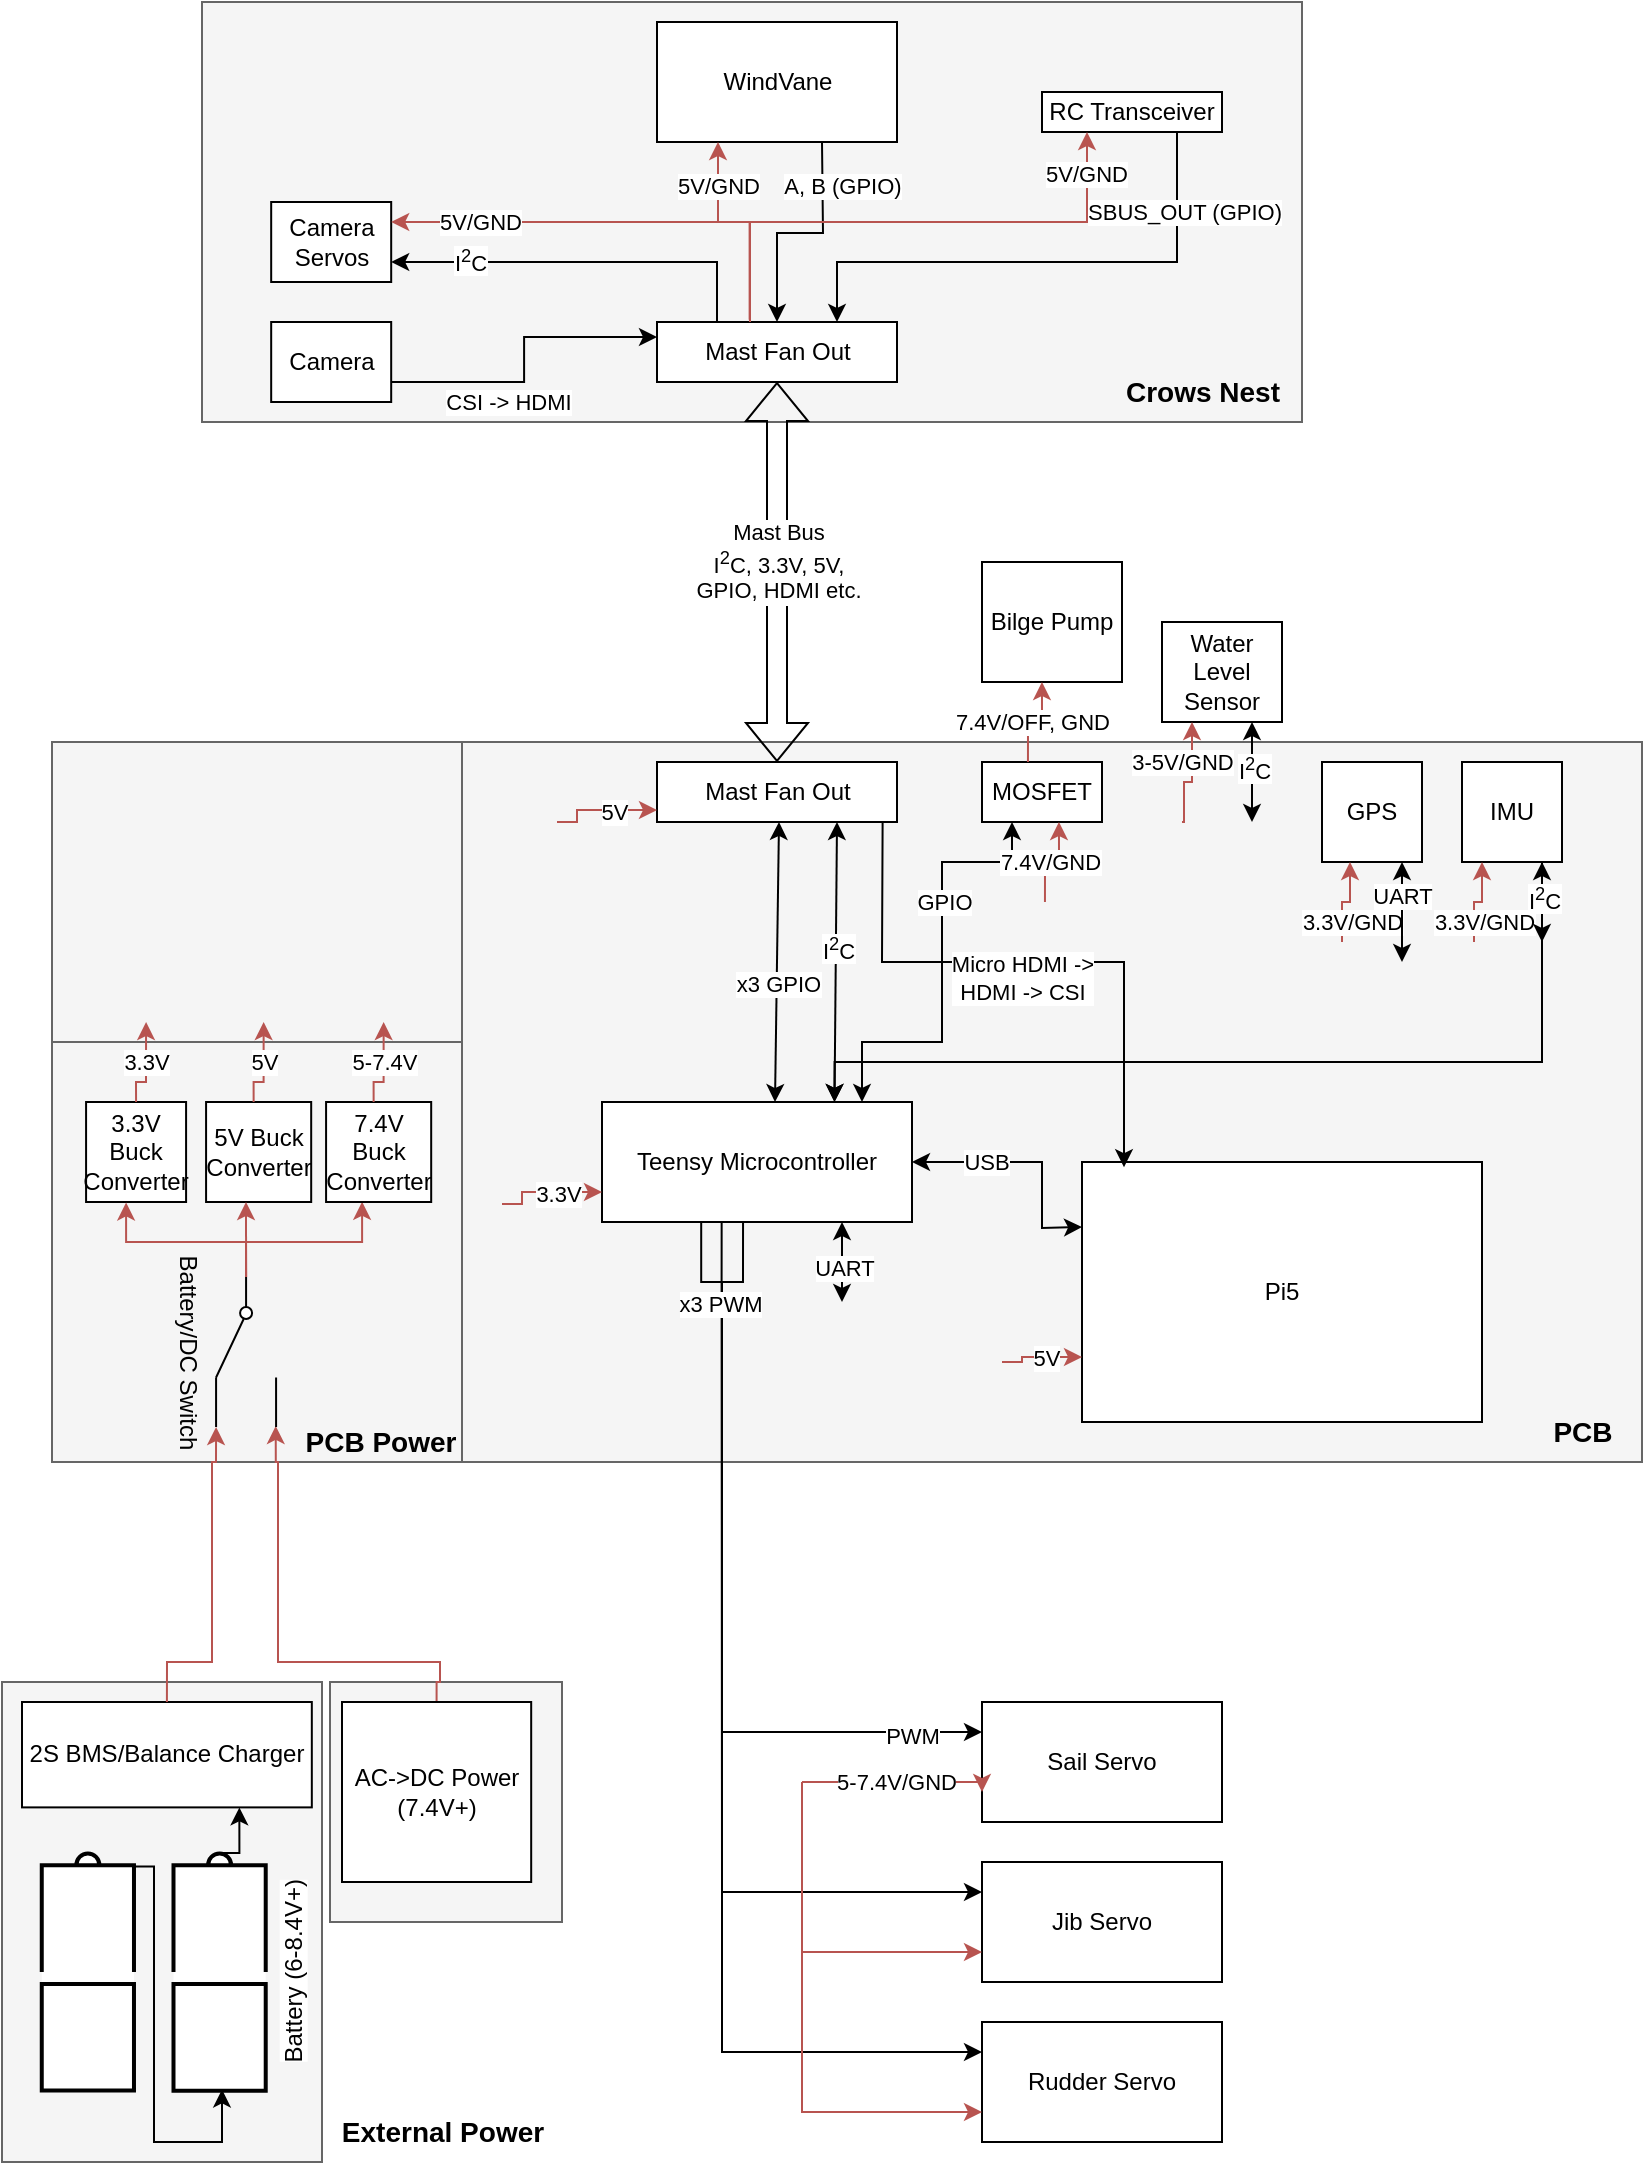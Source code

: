 <mxfile version="26.1.1">
  <diagram name="Page-1" id="UkrqL8UWyHSDTIlDYjoT">
    <mxGraphModel dx="567" dy="436" grid="1" gridSize="10" guides="1" tooltips="1" connect="1" arrows="1" fold="1" page="1" pageScale="1" pageWidth="850" pageHeight="1100" math="0" shadow="0">
      <root>
        <mxCell id="0" />
        <mxCell id="1" parent="0" />
        <mxCell id="u09L4TnPzqUx7UX7cY9H-2" value="" style="rounded=0;whiteSpace=wrap;html=1;glass=0;shadow=0;fillColor=#f5f5f5;fontColor=#333333;strokeColor=#666666;movable=1;resizable=1;rotatable=1;deletable=1;editable=1;locked=0;connectable=1;" vertex="1" parent="1">
          <mxGeometry x="45" y="380" width="205" height="150" as="geometry" />
        </mxCell>
        <mxCell id="6NSCMFKz4_zxUdtsDNVj-2" value="" style="rounded=0;whiteSpace=wrap;html=1;glass=0;shadow=0;fillColor=#f5f5f5;fontColor=#333333;strokeColor=#666666;" parent="1" vertex="1">
          <mxGeometry x="184" y="850" width="116" height="120" as="geometry" />
        </mxCell>
        <mxCell id="Al4e4faQVb-lgTv6NyQn-50" value="" style="rounded=0;whiteSpace=wrap;html=1;glass=0;shadow=0;fillColor=#f5f5f5;fontColor=#333333;strokeColor=#666666;movable=0;resizable=0;rotatable=0;deletable=0;editable=0;locked=1;connectable=0;" parent="1" vertex="1">
          <mxGeometry x="120" y="10" width="550" height="210" as="geometry" />
        </mxCell>
        <mxCell id="Al4e4faQVb-lgTv6NyQn-61" value="" style="rounded=0;whiteSpace=wrap;html=1;glass=0;shadow=0;fillColor=#f5f5f5;fontColor=#333333;strokeColor=#666666;movable=0;resizable=0;rotatable=0;deletable=0;editable=0;locked=1;connectable=0;" parent="1" vertex="1">
          <mxGeometry x="250" y="380" width="590" height="360" as="geometry" />
        </mxCell>
        <mxCell id="Al4e4faQVb-lgTv6NyQn-62" value="&lt;b&gt;&lt;font style=&quot;font-size: 14px;&quot;&gt;PCB&lt;/font&gt;&lt;/b&gt;" style="text;html=1;align=center;verticalAlign=middle;resizable=0;points=[];autosize=1;strokeColor=none;fillColor=none;movable=0;rotatable=0;deletable=0;editable=0;locked=1;connectable=0;" parent="1" vertex="1">
          <mxGeometry x="785" y="710" width="50" height="30" as="geometry" />
        </mxCell>
        <mxCell id="Al4e4faQVb-lgTv6NyQn-48" value="" style="rounded=0;whiteSpace=wrap;html=1;glass=0;shadow=0;fillColor=#f5f5f5;fontColor=#333333;strokeColor=#666666;movable=1;resizable=1;rotatable=1;deletable=1;editable=1;locked=0;connectable=1;" parent="1" vertex="1">
          <mxGeometry x="45" y="530" width="205" height="210" as="geometry" />
        </mxCell>
        <mxCell id="Uc1Cv-IKloBRggZakuaF-52" style="edgeStyle=orthogonalEdgeStyle;rounded=0;orthogonalLoop=1;jettySize=auto;html=1;exitX=0.32;exitY=0.99;exitDx=0;exitDy=0;entryX=0;entryY=0.25;entryDx=0;entryDy=0;exitPerimeter=0;" parent="1" source="Uc1Cv-IKloBRggZakuaF-10" target="Uc1Cv-IKloBRggZakuaF-30" edge="1">
          <mxGeometry relative="1" as="geometry">
            <Array as="points">
              <mxPoint x="370" y="650" />
              <mxPoint x="380" y="650" />
              <mxPoint x="380" y="875" />
            </Array>
          </mxGeometry>
        </mxCell>
        <mxCell id="Al4e4faQVb-lgTv6NyQn-63" value="PWM" style="edgeLabel;html=1;align=center;verticalAlign=middle;resizable=0;points=[];" parent="Uc1Cv-IKloBRggZakuaF-52" vertex="1" connectable="0">
          <mxGeometry x="0.823" y="-2" relative="1" as="geometry">
            <mxPoint as="offset" />
          </mxGeometry>
        </mxCell>
        <mxCell id="Uc1Cv-IKloBRggZakuaF-53" style="edgeStyle=orthogonalEdgeStyle;rounded=0;orthogonalLoop=1;jettySize=auto;html=1;exitX=0.386;exitY=0.972;exitDx=0;exitDy=0;entryX=0;entryY=0.25;entryDx=0;entryDy=0;exitPerimeter=0;" parent="1" source="Uc1Cv-IKloBRggZakuaF-10" target="Uc1Cv-IKloBRggZakuaF-32" edge="1">
          <mxGeometry relative="1" as="geometry">
            <Array as="points">
              <mxPoint x="380" y="650" />
              <mxPoint x="380" y="955" />
            </Array>
          </mxGeometry>
        </mxCell>
        <mxCell id="Uc1Cv-IKloBRggZakuaF-54" style="edgeStyle=orthogonalEdgeStyle;rounded=0;orthogonalLoop=1;jettySize=auto;html=1;exitX=0.455;exitY=0.99;exitDx=0;exitDy=0;entryX=0;entryY=0.25;entryDx=0;entryDy=0;exitPerimeter=0;" parent="1" source="Uc1Cv-IKloBRggZakuaF-10" target="Uc1Cv-IKloBRggZakuaF-31" edge="1">
          <mxGeometry relative="1" as="geometry">
            <Array as="points">
              <mxPoint x="391" y="650" />
              <mxPoint x="380" y="650" />
              <mxPoint x="380" y="1035" />
            </Array>
          </mxGeometry>
        </mxCell>
        <mxCell id="Al4e4faQVb-lgTv6NyQn-18" value="x3 PWM" style="edgeLabel;html=1;align=center;verticalAlign=middle;resizable=0;points=[];" parent="Uc1Cv-IKloBRggZakuaF-54" vertex="1" connectable="0">
          <mxGeometry x="-0.092" y="-1" relative="1" as="geometry">
            <mxPoint y="-201" as="offset" />
          </mxGeometry>
        </mxCell>
        <UserObject label="Teensy Microcontroller" link="https://www.pjrc.com/store/teensy41.html" id="Uc1Cv-IKloBRggZakuaF-10">
          <mxCell style="rounded=0;whiteSpace=wrap;html=1;" parent="1" vertex="1">
            <mxGeometry x="320" y="560" width="155" height="60" as="geometry" />
          </mxCell>
        </UserObject>
        <mxCell id="Al4e4faQVb-lgTv6NyQn-41" style="edgeStyle=orthogonalEdgeStyle;rounded=0;orthogonalLoop=1;jettySize=auto;html=1;entryX=0.75;entryY=0;entryDx=0;entryDy=0;exitX=0.75;exitY=1;exitDx=0;exitDy=0;" parent="1" source="Uc1Cv-IKloBRggZakuaF-12" target="Uc1Cv-IKloBRggZakuaF-10" edge="1">
          <mxGeometry relative="1" as="geometry">
            <mxPoint x="790" y="390" as="sourcePoint" />
            <Array as="points">
              <mxPoint x="790" y="440" />
              <mxPoint x="790" y="540" />
              <mxPoint x="436" y="540" />
            </Array>
          </mxGeometry>
        </mxCell>
        <UserObject label="GPS" link="https://www.adafruit.com/product/4279" id="Uc1Cv-IKloBRggZakuaF-11">
          <mxCell style="rounded=0;whiteSpace=wrap;html=1;" parent="1" vertex="1">
            <mxGeometry x="680" y="390" width="50" height="50" as="geometry" />
          </mxCell>
        </UserObject>
        <UserObject label="IMU" link="https://www.adafruit.com/product/4646" id="Uc1Cv-IKloBRggZakuaF-12">
          <mxCell style="rounded=0;whiteSpace=wrap;html=1;" parent="1" vertex="1">
            <mxGeometry x="750" y="390" width="50" height="50" as="geometry" />
          </mxCell>
        </UserObject>
        <mxCell id="crPP7mbpxgBwKGuKat4Y-1" style="edgeStyle=orthogonalEdgeStyle;rounded=0;orthogonalLoop=1;jettySize=auto;html=1;entryX=0.5;entryY=0;entryDx=0;entryDy=0;" parent="1" target="Uc1Cv-IKloBRggZakuaF-77" edge="1">
          <mxGeometry relative="1" as="geometry">
            <mxPoint x="430" y="80" as="sourcePoint" />
          </mxGeometry>
        </mxCell>
        <mxCell id="crPP7mbpxgBwKGuKat4Y-2" value="A, B (GPIO)" style="edgeLabel;html=1;align=center;verticalAlign=middle;resizable=0;points=[];" parent="crPP7mbpxgBwKGuKat4Y-1" vertex="1" connectable="0">
          <mxGeometry x="-0.617" relative="1" as="geometry">
            <mxPoint x="10" as="offset" />
          </mxGeometry>
        </mxCell>
        <UserObject label="WindVane" link="https://www.digikey.com/en/products/detail/grayhill-inc/63R256/304479" id="Uc1Cv-IKloBRggZakuaF-13">
          <mxCell style="rounded=0;whiteSpace=wrap;html=1;" parent="1" vertex="1">
            <mxGeometry x="347.5" y="20" width="120" height="60" as="geometry" />
          </mxCell>
        </UserObject>
        <mxCell id="Uc1Cv-IKloBRggZakuaF-14" value="Mast Fan Out" style="rounded=0;whiteSpace=wrap;html=1;" parent="1" vertex="1">
          <mxGeometry x="347.5" y="390" width="120" height="30" as="geometry" />
        </mxCell>
        <mxCell id="crPP7mbpxgBwKGuKat4Y-3" style="edgeStyle=orthogonalEdgeStyle;rounded=0;orthogonalLoop=1;jettySize=auto;html=1;exitX=0.75;exitY=1;exitDx=0;exitDy=0;entryX=0.75;entryY=0;entryDx=0;entryDy=0;" parent="1" source="Uc1Cv-IKloBRggZakuaF-15" target="Uc1Cv-IKloBRggZakuaF-77" edge="1">
          <mxGeometry relative="1" as="geometry">
            <Array as="points">
              <mxPoint x="607" y="140" />
              <mxPoint x="437" y="140" />
            </Array>
          </mxGeometry>
        </mxCell>
        <mxCell id="crPP7mbpxgBwKGuKat4Y-4" value="SBUS_OUT (GPIO)" style="edgeLabel;html=1;align=center;verticalAlign=middle;resizable=0;points=[];" parent="crPP7mbpxgBwKGuKat4Y-3" vertex="1" connectable="0">
          <mxGeometry x="-0.842" y="1" relative="1" as="geometry">
            <mxPoint x="2" y="19" as="offset" />
          </mxGeometry>
        </mxCell>
        <UserObject label="RC Transceiver" link="https://www.frsky-rc.com/wp-content/uploads/Downloads/Manual/R-XSR/R-XSR%20ACCST%20-Manual.pdf" id="Uc1Cv-IKloBRggZakuaF-15">
          <mxCell style="rounded=0;whiteSpace=wrap;html=1;" parent="1" vertex="1">
            <mxGeometry x="540" y="55" width="90" height="20" as="geometry" />
          </mxCell>
        </UserObject>
        <UserObject label="Pi5" link="https://www.raspberrypi.com/products/raspberry-pi-5/" id="Uc1Cv-IKloBRggZakuaF-16">
          <mxCell style="rounded=0;whiteSpace=wrap;html=1;" parent="1" vertex="1">
            <mxGeometry x="560" y="590" width="200" height="130" as="geometry" />
          </mxCell>
        </UserObject>
        <mxCell id="Uc1Cv-IKloBRggZakuaF-26" value="" style="group;movable=1;resizable=1;rotatable=1;deletable=1;editable=1;locked=0;connectable=1;" parent="1" vertex="1" connectable="0">
          <mxGeometry x="30" y="860" width="270" height="240" as="geometry" />
        </mxCell>
        <mxCell id="Al4e4faQVb-lgTv6NyQn-46" value="" style="rounded=0;whiteSpace=wrap;html=1;glass=0;shadow=0;fillColor=#f5f5f5;fontColor=#333333;strokeColor=#666666;" parent="Uc1Cv-IKloBRggZakuaF-26" vertex="1">
          <mxGeometry x="-10" y="-10" width="160" height="240" as="geometry" />
        </mxCell>
        <mxCell id="Uc1Cv-IKloBRggZakuaF-17" value="Battery (6-8.4V+)" style="html=1;verticalLabelPosition=bottom;align=center;labelBackgroundColor=#ffffff;verticalAlign=top;strokeWidth=2;strokeColor=#000000;shadow=0;dashed=0;shape=mxgraph.ios7.icons.battery;rotation=-90;fontSize=12;" parent="Uc1Cv-IKloBRggZakuaF-26" vertex="1">
          <mxGeometry x="39.521" y="111.976" width="118.563" height="46.108" as="geometry" />
        </mxCell>
        <mxCell id="Uc1Cv-IKloBRggZakuaF-24" style="edgeStyle=orthogonalEdgeStyle;rounded=0;orthogonalLoop=1;jettySize=auto;html=1;exitX=0.945;exitY=0.475;exitDx=0;exitDy=0;exitPerimeter=0;entryX=0.005;entryY=0.522;entryDx=0;entryDy=0;entryPerimeter=0;shadow=0;" parent="Uc1Cv-IKloBRggZakuaF-26" source="Uc1Cv-IKloBRggZakuaF-22" target="Uc1Cv-IKloBRggZakuaF-17" edge="1">
          <mxGeometry relative="1" as="geometry">
            <Array as="points">
              <mxPoint x="66" y="82" />
              <mxPoint x="66" y="220" />
              <mxPoint x="100" y="220" />
              <mxPoint x="100" y="194" />
            </Array>
          </mxGeometry>
        </mxCell>
        <mxCell id="Uc1Cv-IKloBRggZakuaF-21" value="2S BMS/Balance Charger" style="rounded=0;whiteSpace=wrap;html=1;shadow=0;" parent="Uc1Cv-IKloBRggZakuaF-26" vertex="1">
          <mxGeometry width="144.91" height="52.695" as="geometry" />
        </mxCell>
        <mxCell id="Uc1Cv-IKloBRggZakuaF-22" value="" style="html=1;verticalLabelPosition=bottom;align=center;labelBackgroundColor=#ffffff;verticalAlign=top;strokeWidth=2;strokeColor=#000000;shadow=0;dashed=0;shape=mxgraph.ios7.icons.battery;rotation=-90;" parent="Uc1Cv-IKloBRggZakuaF-26" vertex="1">
          <mxGeometry x="-26.347" y="111.976" width="118.563" height="46.108" as="geometry" />
        </mxCell>
        <mxCell id="Uc1Cv-IKloBRggZakuaF-25" style="edgeStyle=orthogonalEdgeStyle;rounded=0;orthogonalLoop=1;jettySize=auto;html=1;entryX=0.75;entryY=1;entryDx=0;entryDy=0;exitX=1.002;exitY=0.491;exitDx=0;exitDy=0;exitPerimeter=0;shadow=0;" parent="Uc1Cv-IKloBRggZakuaF-26" source="Uc1Cv-IKloBRggZakuaF-17" target="Uc1Cv-IKloBRggZakuaF-21" edge="1">
          <mxGeometry relative="1" as="geometry">
            <mxPoint x="72.455" y="52.695" as="sourcePoint" />
          </mxGeometry>
        </mxCell>
        <mxCell id="Al4e4faQVb-lgTv6NyQn-47" value="&lt;b&gt;&lt;font style=&quot;font-size: 14px;&quot;&gt;External Power&lt;/font&gt;&lt;/b&gt;" style="text;html=1;align=center;verticalAlign=middle;resizable=0;points=[];autosize=1;strokeColor=none;fillColor=none;movable=0;rotatable=0;deletable=0;editable=0;locked=1;connectable=0;" parent="Uc1Cv-IKloBRggZakuaF-26" vertex="1">
          <mxGeometry x="150" y="200" width="120" height="30" as="geometry" />
        </mxCell>
        <mxCell id="Uc1Cv-IKloBRggZakuaF-65" style="edgeStyle=orthogonalEdgeStyle;rounded=0;orthogonalLoop=1;jettySize=auto;html=1;entryX=0;entryY=0.75;entryDx=0;entryDy=0;fillColor=#f8cecc;strokeColor=#b85450;" parent="1" target="Uc1Cv-IKloBRggZakuaF-10" edge="1">
          <mxGeometry relative="1" as="geometry">
            <mxPoint x="270" y="611" as="sourcePoint" />
            <Array as="points">
              <mxPoint x="280" y="611" />
              <mxPoint x="280" y="605" />
            </Array>
          </mxGeometry>
        </mxCell>
        <mxCell id="Uc1Cv-IKloBRggZakuaF-66" value="3.3V" style="edgeLabel;html=1;align=center;verticalAlign=middle;resizable=0;points=[];" parent="Uc1Cv-IKloBRggZakuaF-65" vertex="1" connectable="0">
          <mxGeometry x="0.753" y="-1" relative="1" as="geometry">
            <mxPoint x="-15" as="offset" />
          </mxGeometry>
        </mxCell>
        <mxCell id="Uc1Cv-IKloBRggZakuaF-27" value="3.3V Buck Converter" style="rounded=0;whiteSpace=wrap;html=1;" parent="1" vertex="1">
          <mxGeometry x="62.04" y="560" width="50" height="50" as="geometry" />
        </mxCell>
        <mxCell id="Uc1Cv-IKloBRggZakuaF-67" style="edgeStyle=orthogonalEdgeStyle;rounded=0;orthogonalLoop=1;jettySize=auto;html=1;entryX=0;entryY=0.75;entryDx=0;entryDy=0;fillColor=#f8cecc;strokeColor=#b85450;" parent="1" target="Uc1Cv-IKloBRggZakuaF-16" edge="1">
          <mxGeometry relative="1" as="geometry">
            <mxPoint x="520" y="690" as="sourcePoint" />
            <Array as="points">
              <mxPoint x="530" y="690" />
              <mxPoint x="530" y="687" />
            </Array>
          </mxGeometry>
        </mxCell>
        <mxCell id="Uc1Cv-IKloBRggZakuaF-68" value="5V" style="edgeLabel;html=1;align=center;verticalAlign=middle;resizable=0;points=[];" parent="Uc1Cv-IKloBRggZakuaF-67" vertex="1" connectable="0">
          <mxGeometry x="0.845" relative="1" as="geometry">
            <mxPoint x="-15" as="offset" />
          </mxGeometry>
        </mxCell>
        <mxCell id="Uc1Cv-IKloBRggZakuaF-28" value="5V Buck Converter" style="rounded=0;whiteSpace=wrap;html=1;" parent="1" vertex="1">
          <mxGeometry x="122.04" y="560" width="52.55" height="50" as="geometry" />
        </mxCell>
        <mxCell id="Uc1Cv-IKloBRggZakuaF-30" value="Sail Servo" style="rounded=0;whiteSpace=wrap;html=1;" parent="1" vertex="1">
          <mxGeometry x="510" y="860" width="120" height="60" as="geometry" />
        </mxCell>
        <mxCell id="Uc1Cv-IKloBRggZakuaF-31" value="Rudder Servo" style="rounded=0;whiteSpace=wrap;html=1;" parent="1" vertex="1">
          <mxGeometry x="510" y="1020" width="120" height="60" as="geometry" />
        </mxCell>
        <mxCell id="Uc1Cv-IKloBRggZakuaF-32" value="Jib Servo" style="rounded=0;whiteSpace=wrap;html=1;" parent="1" vertex="1">
          <mxGeometry x="510" y="940" width="120" height="60" as="geometry" />
        </mxCell>
        <mxCell id="Uc1Cv-IKloBRggZakuaF-37" style="edgeStyle=orthogonalEdgeStyle;rounded=0;orthogonalLoop=1;jettySize=auto;html=1;exitX=0;exitY=0.5;exitDx=0;exitDy=0;entryX=0.419;entryY=1.003;entryDx=0;entryDy=0;entryPerimeter=0;strokeColor=#b85450;fillColor=#f8cecc;" parent="1" source="Uc1Cv-IKloBRggZakuaF-42" target="Uc1Cv-IKloBRggZakuaF-27" edge="1">
          <mxGeometry relative="1" as="geometry">
            <mxPoint x="122.751" y="635.335" as="sourcePoint" />
            <Array as="points">
              <mxPoint x="142.04" y="630" />
              <mxPoint x="82.04" y="630" />
              <mxPoint x="82.04" y="610" />
            </Array>
          </mxGeometry>
        </mxCell>
        <mxCell id="Uc1Cv-IKloBRggZakuaF-38" style="edgeStyle=orthogonalEdgeStyle;rounded=0;orthogonalLoop=1;jettySize=auto;html=1;exitX=0;exitY=0.5;exitDx=0;exitDy=0;strokeColor=#b85450;fillColor=#f8cecc;" parent="1" source="Uc1Cv-IKloBRggZakuaF-42" edge="1">
          <mxGeometry relative="1" as="geometry">
            <mxPoint x="123.27" y="635" as="sourcePoint" />
            <mxPoint x="142.04" y="610" as="targetPoint" />
            <Array as="points">
              <mxPoint x="142.04" y="610" />
            </Array>
          </mxGeometry>
        </mxCell>
        <mxCell id="Uc1Cv-IKloBRggZakuaF-39" style="edgeStyle=orthogonalEdgeStyle;rounded=0;orthogonalLoop=1;jettySize=auto;html=1;entryX=0.345;entryY=0.998;entryDx=0;entryDy=0;exitX=0;exitY=0.5;exitDx=0;exitDy=0;entryPerimeter=0;strokeColor=#b85450;fillColor=#f8cecc;" parent="1" source="Uc1Cv-IKloBRggZakuaF-42" target="Uc1Cv-IKloBRggZakuaF-34" edge="1">
          <mxGeometry relative="1" as="geometry">
            <mxPoint x="123.27" y="630" as="sourcePoint" />
            <Array as="points">
              <mxPoint x="142.04" y="630" />
              <mxPoint x="200.04" y="630" />
              <mxPoint x="200.04" y="610" />
            </Array>
          </mxGeometry>
        </mxCell>
        <mxCell id="Uc1Cv-IKloBRggZakuaF-47" style="edgeStyle=orthogonalEdgeStyle;rounded=0;orthogonalLoop=1;jettySize=auto;html=1;entryX=0;entryY=0.75;entryDx=0;entryDy=0;strokeColor=#b85450;fillColor=#f8cecc;" parent="1" target="Uc1Cv-IKloBRggZakuaF-30" edge="1">
          <mxGeometry relative="1" as="geometry">
            <Array as="points">
              <mxPoint x="510" y="900" />
            </Array>
            <mxPoint x="420" y="900" as="sourcePoint" />
          </mxGeometry>
        </mxCell>
        <mxCell id="Uc1Cv-IKloBRggZakuaF-48" value="5-7.4V/GND" style="edgeLabel;html=1;align=center;verticalAlign=middle;resizable=0;points=[];" parent="Uc1Cv-IKloBRggZakuaF-47" vertex="1" connectable="0">
          <mxGeometry x="0.75" relative="1" as="geometry">
            <mxPoint x="-36" as="offset" />
          </mxGeometry>
        </mxCell>
        <mxCell id="Uc1Cv-IKloBRggZakuaF-50" style="edgeStyle=orthogonalEdgeStyle;rounded=0;orthogonalLoop=1;jettySize=auto;html=1;entryX=0;entryY=0.75;entryDx=0;entryDy=0;fillColor=#f8cecc;strokeColor=#b85450;" parent="1" target="Uc1Cv-IKloBRggZakuaF-32" edge="1">
          <mxGeometry relative="1" as="geometry">
            <mxPoint x="420" y="900" as="sourcePoint" />
            <Array as="points">
              <mxPoint x="420" y="985" />
            </Array>
          </mxGeometry>
        </mxCell>
        <mxCell id="Uc1Cv-IKloBRggZakuaF-51" style="edgeStyle=orthogonalEdgeStyle;rounded=0;orthogonalLoop=1;jettySize=auto;html=1;entryX=0;entryY=0.75;entryDx=0;entryDy=0;fillColor=#f8cecc;strokeColor=#b85450;" parent="1" target="Uc1Cv-IKloBRggZakuaF-31" edge="1">
          <mxGeometry relative="1" as="geometry">
            <mxPoint x="420" y="900" as="sourcePoint" />
            <Array as="points">
              <mxPoint x="420" y="1065" />
            </Array>
          </mxGeometry>
        </mxCell>
        <mxCell id="Uc1Cv-IKloBRggZakuaF-34" value="7.4V Buck Converter" style="rounded=0;whiteSpace=wrap;html=1;" parent="1" vertex="1">
          <mxGeometry x="182.04" y="560" width="52.55" height="50" as="geometry" />
        </mxCell>
        <mxCell id="Uc1Cv-IKloBRggZakuaF-35" style="edgeStyle=orthogonalEdgeStyle;rounded=0;orthogonalLoop=1;jettySize=auto;html=1;exitX=0.5;exitY=0;exitDx=0;exitDy=0;entryX=1;entryY=1;entryDx=0;entryDy=0;strokeColor=#b85450;fillColor=#f8cecc;" parent="1" source="Uc1Cv-IKloBRggZakuaF-21" target="Uc1Cv-IKloBRggZakuaF-42" edge="1">
          <mxGeometry relative="1" as="geometry">
            <mxPoint x="109.481" y="835.335" as="targetPoint" />
            <Array as="points">
              <mxPoint x="103" y="840" />
              <mxPoint x="125" y="840" />
              <mxPoint x="125" y="740" />
              <mxPoint x="127" y="740" />
            </Array>
          </mxGeometry>
        </mxCell>
        <mxCell id="Uc1Cv-IKloBRggZakuaF-41" style="edgeStyle=orthogonalEdgeStyle;rounded=0;orthogonalLoop=1;jettySize=auto;html=1;exitX=0.5;exitY=0;exitDx=0;exitDy=0;fontColor=#000000;strokeColor=#b85450;fillColor=#f8cecc;entryX=0.993;entryY=0.006;entryDx=0;entryDy=0;entryPerimeter=0;" parent="1" source="Uc1Cv-IKloBRggZakuaF-40" target="Uc1Cv-IKloBRggZakuaF-42" edge="1">
          <mxGeometry relative="1" as="geometry">
            <mxPoint x="160" y="840" as="targetPoint" />
            <Array as="points">
              <mxPoint x="237" y="850" />
              <mxPoint x="239" y="850" />
              <mxPoint x="239" y="840" />
              <mxPoint x="158" y="840" />
              <mxPoint x="158" y="740" />
              <mxPoint x="157" y="740" />
            </Array>
          </mxGeometry>
        </mxCell>
        <mxCell id="Uc1Cv-IKloBRggZakuaF-40" value="AC-&amp;gt;DC Power (7.4V+)" style="rounded=0;whiteSpace=wrap;html=1;" parent="1" vertex="1">
          <mxGeometry x="190" y="860" width="94.59" height="90" as="geometry" />
        </mxCell>
        <mxCell id="Uc1Cv-IKloBRggZakuaF-42" value="&lt;font&gt;Battery/DC Switch&lt;/font&gt;" style="pointerEvents=1;verticalLabelPosition=bottom;shadow=0;dashed=0;align=center;html=1;verticalAlign=top;shape=mxgraph.electrical.electro-mechanical.twoWayContact2;elSwitchState=2;rotation=90;" parent="1" vertex="1">
          <mxGeometry x="104.54" y="670" width="75" height="30" as="geometry" />
        </mxCell>
        <mxCell id="Uc1Cv-IKloBRggZakuaF-45" value="" style="shape=flexArrow;endArrow=classic;startArrow=classic;html=1;rounded=0;entryX=0.5;entryY=1;entryDx=0;entryDy=0;exitX=0.5;exitY=0;exitDx=0;exitDy=0;" parent="1" source="Uc1Cv-IKloBRggZakuaF-14" target="Uc1Cv-IKloBRggZakuaF-77" edge="1">
          <mxGeometry width="100" height="100" relative="1" as="geometry">
            <mxPoint x="407" y="490" as="sourcePoint" />
            <mxPoint x="407" y="320" as="targetPoint" />
          </mxGeometry>
        </mxCell>
        <mxCell id="Uc1Cv-IKloBRggZakuaF-46" value="Mast Bus&lt;br&gt;I&lt;sup&gt;2&lt;/sup&gt;C, 3.3V, 5V,&lt;br&gt;GPIO, HDMI etc." style="edgeLabel;html=1;align=center;verticalAlign=middle;resizable=0;points=[];" parent="Uc1Cv-IKloBRggZakuaF-45" vertex="1" connectable="0">
          <mxGeometry x="0.05" relative="1" as="geometry">
            <mxPoint as="offset" />
          </mxGeometry>
        </mxCell>
        <mxCell id="Uc1Cv-IKloBRggZakuaF-69" value="" style="endArrow=classic;startArrow=classic;html=1;rounded=0;entryX=0;entryY=0.25;entryDx=0;entryDy=0;" parent="1" target="Uc1Cv-IKloBRggZakuaF-16" edge="1">
          <mxGeometry width="50" height="50" relative="1" as="geometry">
            <mxPoint x="475" y="590" as="sourcePoint" />
            <mxPoint x="525" y="540" as="targetPoint" />
            <Array as="points">
              <mxPoint x="500" y="590" />
              <mxPoint x="540" y="590" />
              <mxPoint x="540" y="623" />
            </Array>
          </mxGeometry>
        </mxCell>
        <mxCell id="Uc1Cv-IKloBRggZakuaF-70" value="USB" style="edgeLabel;html=1;align=center;verticalAlign=middle;resizable=0;points=[];" parent="Uc1Cv-IKloBRggZakuaF-69" vertex="1" connectable="0">
          <mxGeometry x="-0.377" relative="1" as="geometry">
            <mxPoint as="offset" />
          </mxGeometry>
        </mxCell>
        <mxCell id="Al4e4faQVb-lgTv6NyQn-9" style="edgeStyle=orthogonalEdgeStyle;rounded=0;orthogonalLoop=1;jettySize=auto;html=1;exitX=1;exitY=0.75;exitDx=0;exitDy=0;entryX=0;entryY=0.25;entryDx=0;entryDy=0;" parent="1" source="Uc1Cv-IKloBRggZakuaF-73" target="Uc1Cv-IKloBRggZakuaF-77" edge="1">
          <mxGeometry relative="1" as="geometry" />
        </mxCell>
        <mxCell id="Al4e4faQVb-lgTv6NyQn-10" value="CSI -&amp;gt; HDMI" style="edgeLabel;html=1;align=center;verticalAlign=middle;resizable=0;points=[];" parent="Al4e4faQVb-lgTv6NyQn-9" vertex="1" connectable="0">
          <mxGeometry x="-0.486" relative="1" as="geometry">
            <mxPoint x="18" y="10" as="offset" />
          </mxGeometry>
        </mxCell>
        <UserObject label="Camera" link="https://www.adafruit.com/product/5657" id="Uc1Cv-IKloBRggZakuaF-73">
          <mxCell style="rounded=0;whiteSpace=wrap;html=1;" parent="1" vertex="1">
            <mxGeometry x="154.59" y="170" width="60" height="40" as="geometry" />
          </mxCell>
        </UserObject>
        <UserObject label="Camera Servos" link="https://www.uctronics.com/64mp-camera-pan-tilt-kit.html" id="Uc1Cv-IKloBRggZakuaF-75">
          <mxCell style="rounded=0;whiteSpace=wrap;html=1;" parent="1" vertex="1">
            <mxGeometry x="154.59" y="110" width="60" height="40" as="geometry" />
          </mxCell>
        </UserObject>
        <UserObject label="Water Level Sensor" link="https://www.adafruit.com/product/4026?gQT=1" id="Uc1Cv-IKloBRggZakuaF-76">
          <mxCell style="rounded=0;whiteSpace=wrap;html=1;" parent="1" vertex="1">
            <mxGeometry x="600" y="320" width="60" height="50" as="geometry" />
          </mxCell>
        </UserObject>
        <mxCell id="Al4e4faQVb-lgTv6NyQn-53" style="edgeStyle=orthogonalEdgeStyle;rounded=0;orthogonalLoop=1;jettySize=auto;html=1;exitX=0.25;exitY=0;exitDx=0;exitDy=0;entryX=1;entryY=0.75;entryDx=0;entryDy=0;" parent="1" source="Uc1Cv-IKloBRggZakuaF-77" target="Uc1Cv-IKloBRggZakuaF-75" edge="1">
          <mxGeometry relative="1" as="geometry" />
        </mxCell>
        <mxCell id="Al4e4faQVb-lgTv6NyQn-54" value="I&lt;sup&gt;2&lt;/sup&gt;C" style="edgeLabel;html=1;align=center;verticalAlign=middle;resizable=0;points=[];" parent="Al4e4faQVb-lgTv6NyQn-53" vertex="1" connectable="0">
          <mxGeometry x="0.598" y="-1" relative="1" as="geometry">
            <mxPoint as="offset" />
          </mxGeometry>
        </mxCell>
        <mxCell id="Uc1Cv-IKloBRggZakuaF-77" value="Mast Fan Out" style="rounded=0;whiteSpace=wrap;html=1;" parent="1" vertex="1">
          <mxGeometry x="347.5" y="170" width="120" height="30" as="geometry" />
        </mxCell>
        <mxCell id="Uc1Cv-IKloBRggZakuaF-79" value="" style="endArrow=classic;startArrow=classic;html=1;rounded=0;entryX=0.75;entryY=1;entryDx=0;entryDy=0;exitX=0.75;exitY=0;exitDx=0;exitDy=0;" parent="1" source="Uc1Cv-IKloBRggZakuaF-10" target="Uc1Cv-IKloBRggZakuaF-14" edge="1">
          <mxGeometry width="50" height="50" relative="1" as="geometry">
            <mxPoint x="270" y="570" as="sourcePoint" />
            <mxPoint x="320" y="520" as="targetPoint" />
          </mxGeometry>
        </mxCell>
        <mxCell id="Uc1Cv-IKloBRggZakuaF-81" value="I&lt;sup&gt;2&lt;/sup&gt;C" style="edgeLabel;html=1;align=center;verticalAlign=middle;resizable=0;points=[];" parent="Uc1Cv-IKloBRggZakuaF-79" vertex="1" connectable="0">
          <mxGeometry x="0.105" y="-1" relative="1" as="geometry">
            <mxPoint as="offset" />
          </mxGeometry>
        </mxCell>
        <mxCell id="Al4e4faQVb-lgTv6NyQn-11" style="edgeStyle=orthogonalEdgeStyle;rounded=0;orthogonalLoop=1;jettySize=auto;html=1;exitX=0.94;exitY=1.017;exitDx=0;exitDy=0;entryX=0.105;entryY=0.02;entryDx=0;entryDy=0;entryPerimeter=0;exitPerimeter=0;" parent="1" source="Uc1Cv-IKloBRggZakuaF-14" target="Uc1Cv-IKloBRggZakuaF-16" edge="1">
          <mxGeometry relative="1" as="geometry">
            <Array as="points">
              <mxPoint x="460" y="422" />
              <mxPoint x="460" y="422" />
              <mxPoint x="460" y="490" />
              <mxPoint x="581" y="490" />
            </Array>
          </mxGeometry>
        </mxCell>
        <mxCell id="Al4e4faQVb-lgTv6NyQn-12" value="Micro HDMI&amp;nbsp;&lt;span style=&quot;background-color: light-dark(#ffffff, var(--ge-dark-color, #121212)); color: light-dark(rgb(0, 0, 0), rgb(255, 255, 255));&quot;&gt;-&amp;gt;&lt;/span&gt;&lt;div&gt;&lt;span style=&quot;color: light-dark(rgb(0, 0, 0), rgb(255, 255, 255)); background-color: light-dark(#ffffff, var(--ge-dark-color, #121212));&quot;&gt;HDMI -&amp;gt; CSI&lt;/span&gt;&lt;/div&gt;" style="edgeLabel;html=1;align=center;verticalAlign=middle;resizable=0;points=[];" parent="Al4e4faQVb-lgTv6NyQn-11" vertex="1" connectable="0">
          <mxGeometry x="-0.533" y="-2" relative="1" as="geometry">
            <mxPoint x="72" y="9" as="offset" />
          </mxGeometry>
        </mxCell>
        <mxCell id="Al4e4faQVb-lgTv6NyQn-21" style="edgeStyle=orthogonalEdgeStyle;rounded=0;orthogonalLoop=1;jettySize=auto;html=1;entryX=0;entryY=0.75;entryDx=0;entryDy=0;fillColor=#f8cecc;strokeColor=#b85450;" parent="1" edge="1">
          <mxGeometry relative="1" as="geometry">
            <mxPoint x="297.5" y="420" as="sourcePoint" />
            <mxPoint x="347.5" y="414" as="targetPoint" />
            <Array as="points">
              <mxPoint x="307.5" y="420" />
              <mxPoint x="307.5" y="414" />
            </Array>
          </mxGeometry>
        </mxCell>
        <mxCell id="Al4e4faQVb-lgTv6NyQn-22" value="5V" style="edgeLabel;html=1;align=center;verticalAlign=middle;resizable=0;points=[];" parent="Al4e4faQVb-lgTv6NyQn-21" vertex="1" connectable="0">
          <mxGeometry x="0.753" y="-1" relative="1" as="geometry">
            <mxPoint x="-15" as="offset" />
          </mxGeometry>
        </mxCell>
        <mxCell id="Al4e4faQVb-lgTv6NyQn-23" style="edgeStyle=orthogonalEdgeStyle;rounded=0;orthogonalLoop=1;jettySize=auto;html=1;fillColor=#f8cecc;strokeColor=#b85450;exitX=0.5;exitY=0;exitDx=0;exitDy=0;" parent="1" source="Uc1Cv-IKloBRggZakuaF-27" edge="1">
          <mxGeometry relative="1" as="geometry">
            <mxPoint x="62.04" y="548" as="sourcePoint" />
            <mxPoint x="92.04" y="520" as="targetPoint" />
            <Array as="points">
              <mxPoint x="87.04" y="550" />
              <mxPoint x="92.04" y="550" />
            </Array>
          </mxGeometry>
        </mxCell>
        <mxCell id="Al4e4faQVb-lgTv6NyQn-24" value="3.3V" style="edgeLabel;html=1;align=center;verticalAlign=middle;resizable=0;points=[];" parent="Al4e4faQVb-lgTv6NyQn-23" vertex="1" connectable="0">
          <mxGeometry x="0.753" y="-1" relative="1" as="geometry">
            <mxPoint x="-1" y="14" as="offset" />
          </mxGeometry>
        </mxCell>
        <mxCell id="Al4e4faQVb-lgTv6NyQn-25" style="edgeStyle=orthogonalEdgeStyle;rounded=0;orthogonalLoop=1;jettySize=auto;html=1;fillColor=#f8cecc;strokeColor=#b85450;exitX=0.5;exitY=0;exitDx=0;exitDy=0;" parent="1" edge="1">
          <mxGeometry relative="1" as="geometry">
            <mxPoint x="145.82" y="560" as="sourcePoint" />
            <mxPoint x="150.82" y="520" as="targetPoint" />
            <Array as="points">
              <mxPoint x="145.82" y="550" />
              <mxPoint x="150.82" y="550" />
            </Array>
          </mxGeometry>
        </mxCell>
        <mxCell id="Al4e4faQVb-lgTv6NyQn-26" value="5V" style="edgeLabel;html=1;align=center;verticalAlign=middle;resizable=0;points=[];" parent="Al4e4faQVb-lgTv6NyQn-25" vertex="1" connectable="0">
          <mxGeometry x="0.753" y="-1" relative="1" as="geometry">
            <mxPoint x="-1" y="14" as="offset" />
          </mxGeometry>
        </mxCell>
        <mxCell id="Al4e4faQVb-lgTv6NyQn-27" style="edgeStyle=orthogonalEdgeStyle;rounded=0;orthogonalLoop=1;jettySize=auto;html=1;fillColor=#f8cecc;strokeColor=#b85450;exitX=0.5;exitY=0;exitDx=0;exitDy=0;" parent="1" edge="1">
          <mxGeometry relative="1" as="geometry">
            <mxPoint x="205.82" y="560" as="sourcePoint" />
            <mxPoint x="210.82" y="520" as="targetPoint" />
            <Array as="points">
              <mxPoint x="205.82" y="550" />
              <mxPoint x="210.82" y="550" />
            </Array>
          </mxGeometry>
        </mxCell>
        <mxCell id="Al4e4faQVb-lgTv6NyQn-28" value="5-7.4V" style="edgeLabel;html=1;align=center;verticalAlign=middle;resizable=0;points=[];" parent="Al4e4faQVb-lgTv6NyQn-27" vertex="1" connectable="0">
          <mxGeometry x="0.753" y="-1" relative="1" as="geometry">
            <mxPoint x="-1" y="14" as="offset" />
          </mxGeometry>
        </mxCell>
        <mxCell id="Al4e4faQVb-lgTv6NyQn-31" style="edgeStyle=orthogonalEdgeStyle;rounded=0;orthogonalLoop=1;jettySize=auto;html=1;entryX=0.25;entryY=1;entryDx=0;entryDy=0;fillColor=#f8cecc;strokeColor=#b85450;" parent="1" target="Uc1Cv-IKloBRggZakuaF-76" edge="1">
          <mxGeometry relative="1" as="geometry">
            <mxPoint x="610" y="420" as="sourcePoint" />
            <mxPoint x="616" y="490" as="targetPoint" />
            <Array as="points">
              <mxPoint x="611" y="400" />
              <mxPoint x="615" y="400" />
            </Array>
          </mxGeometry>
        </mxCell>
        <mxCell id="Al4e4faQVb-lgTv6NyQn-32" value="3-5V/GND" style="edgeLabel;html=1;align=center;verticalAlign=middle;resizable=0;points=[];" parent="Al4e4faQVb-lgTv6NyQn-31" vertex="1" connectable="0">
          <mxGeometry x="0.884" y="-1" relative="1" as="geometry">
            <mxPoint x="-6" y="17" as="offset" />
          </mxGeometry>
        </mxCell>
        <mxCell id="Al4e4faQVb-lgTv6NyQn-44" value="" style="endArrow=classic;startArrow=classic;html=1;rounded=0;exitX=0.75;exitY=0;exitDx=0;exitDy=0;" parent="1" edge="1">
          <mxGeometry width="50" height="50" relative="1" as="geometry">
            <mxPoint x="440" y="660" as="sourcePoint" />
            <mxPoint x="440" y="620" as="targetPoint" />
          </mxGeometry>
        </mxCell>
        <mxCell id="Al4e4faQVb-lgTv6NyQn-45" value="UART" style="edgeLabel;html=1;align=center;verticalAlign=middle;resizable=0;points=[];" parent="Al4e4faQVb-lgTv6NyQn-44" vertex="1" connectable="0">
          <mxGeometry x="0.105" y="-1" relative="1" as="geometry">
            <mxPoint y="5" as="offset" />
          </mxGeometry>
        </mxCell>
        <mxCell id="Al4e4faQVb-lgTv6NyQn-49" value="&lt;b&gt;&lt;font style=&quot;font-size: 14px;&quot;&gt;PCB Power&lt;/font&gt;&lt;/b&gt;" style="text;html=1;align=center;verticalAlign=middle;resizable=1;points=[];autosize=1;strokeColor=none;fillColor=none;movable=1;rotatable=1;deletable=1;editable=1;locked=0;connectable=1;" parent="1" vertex="1">
          <mxGeometry x="160" y="720" width="98.31" height="20" as="geometry" />
        </mxCell>
        <mxCell id="Al4e4faQVb-lgTv6NyQn-51" value="&lt;b&gt;&lt;font style=&quot;font-size: 14px;&quot;&gt;Crows Nest&lt;/font&gt;&lt;/b&gt;" style="text;html=1;align=center;verticalAlign=middle;resizable=0;points=[];autosize=1;strokeColor=none;fillColor=none;movable=0;rotatable=0;deletable=0;editable=0;locked=1;connectable=0;" parent="1" vertex="1">
          <mxGeometry x="570" y="190" width="100" height="30" as="geometry" />
        </mxCell>
        <mxCell id="Al4e4faQVb-lgTv6NyQn-55" style="edgeStyle=orthogonalEdgeStyle;rounded=0;orthogonalLoop=1;jettySize=auto;html=1;entryX=1;entryY=0.25;entryDx=0;entryDy=0;fillColor=#f8cecc;strokeColor=#b85450;exitX=0.386;exitY=-0.039;exitDx=0;exitDy=0;exitPerimeter=0;" parent="1" source="Uc1Cv-IKloBRggZakuaF-77" target="Uc1Cv-IKloBRggZakuaF-75" edge="1">
          <mxGeometry relative="1" as="geometry">
            <mxPoint x="410" y="90" as="sourcePoint" />
            <mxPoint x="416" y="140" as="targetPoint" />
            <Array as="points">
              <mxPoint x="394" y="120" />
            </Array>
          </mxGeometry>
        </mxCell>
        <mxCell id="Al4e4faQVb-lgTv6NyQn-56" value="5V/GND" style="edgeLabel;html=1;align=center;verticalAlign=middle;resizable=0;points=[];" parent="Al4e4faQVb-lgTv6NyQn-55" vertex="1" connectable="0">
          <mxGeometry x="0.884" y="-1" relative="1" as="geometry">
            <mxPoint x="31" y="1" as="offset" />
          </mxGeometry>
        </mxCell>
        <mxCell id="Al4e4faQVb-lgTv6NyQn-57" style="edgeStyle=orthogonalEdgeStyle;rounded=0;orthogonalLoop=1;jettySize=auto;html=1;entryX=0.25;entryY=1;entryDx=0;entryDy=0;fillColor=#f8cecc;strokeColor=#b85450;" parent="1" target="Uc1Cv-IKloBRggZakuaF-15" edge="1">
          <mxGeometry relative="1" as="geometry">
            <mxPoint x="394" y="169" as="sourcePoint" />
            <mxPoint x="260" y="121" as="targetPoint" />
            <Array as="points">
              <mxPoint x="394" y="120" />
              <mxPoint x="563" y="120" />
            </Array>
          </mxGeometry>
        </mxCell>
        <mxCell id="Al4e4faQVb-lgTv6NyQn-58" value="5V/GND" style="edgeLabel;html=1;align=center;verticalAlign=middle;resizable=0;points=[];" parent="Al4e4faQVb-lgTv6NyQn-57" vertex="1" connectable="0">
          <mxGeometry x="0.884" y="-1" relative="1" as="geometry">
            <mxPoint x="-2" y="6" as="offset" />
          </mxGeometry>
        </mxCell>
        <mxCell id="Al4e4faQVb-lgTv6NyQn-59" style="edgeStyle=orthogonalEdgeStyle;rounded=0;orthogonalLoop=1;jettySize=auto;html=1;entryX=0.25;entryY=1;entryDx=0;entryDy=0;fillColor=#f8cecc;strokeColor=#b85450;" parent="1" target="Uc1Cv-IKloBRggZakuaF-13" edge="1">
          <mxGeometry relative="1" as="geometry">
            <mxPoint x="394" y="170" as="sourcePoint" />
            <mxPoint x="412.5" y="80" as="targetPoint" />
            <Array as="points">
              <mxPoint x="394" y="120" />
              <mxPoint x="378" y="120" />
              <mxPoint x="378" y="80" />
            </Array>
          </mxGeometry>
        </mxCell>
        <mxCell id="Al4e4faQVb-lgTv6NyQn-60" value="5V/GND" style="edgeLabel;html=1;align=center;verticalAlign=middle;resizable=0;points=[];" parent="Al4e4faQVb-lgTv6NyQn-59" vertex="1" connectable="0">
          <mxGeometry x="0.884" y="-1" relative="1" as="geometry">
            <mxPoint x="-1" y="16" as="offset" />
          </mxGeometry>
        </mxCell>
        <mxCell id="Al4e4faQVb-lgTv6NyQn-64" style="edgeStyle=orthogonalEdgeStyle;rounded=0;orthogonalLoop=1;jettySize=auto;html=1;entryX=0.25;entryY=1;entryDx=0;entryDy=0;fillColor=#f8cecc;strokeColor=#b85450;" parent="1" edge="1">
          <mxGeometry relative="1" as="geometry">
            <mxPoint x="690" y="480" as="sourcePoint" />
            <mxPoint x="694" y="440" as="targetPoint" />
            <Array as="points">
              <mxPoint x="690" y="460" />
              <mxPoint x="694" y="460" />
            </Array>
          </mxGeometry>
        </mxCell>
        <mxCell id="Al4e4faQVb-lgTv6NyQn-65" value="3.3V/GND" style="edgeLabel;html=1;align=center;verticalAlign=middle;resizable=0;points=[];" parent="Al4e4faQVb-lgTv6NyQn-64" vertex="1" connectable="0">
          <mxGeometry x="0.884" y="-1" relative="1" as="geometry">
            <mxPoint y="27" as="offset" />
          </mxGeometry>
        </mxCell>
        <mxCell id="Al4e4faQVb-lgTv6NyQn-66" style="edgeStyle=orthogonalEdgeStyle;rounded=0;orthogonalLoop=1;jettySize=auto;html=1;entryX=0.25;entryY=1;entryDx=0;entryDy=0;fillColor=#f8cecc;strokeColor=#b85450;" parent="1" edge="1">
          <mxGeometry relative="1" as="geometry">
            <mxPoint x="756" y="480" as="sourcePoint" />
            <mxPoint x="760" y="440" as="targetPoint" />
            <Array as="points">
              <mxPoint x="756" y="460" />
              <mxPoint x="760" y="460" />
            </Array>
          </mxGeometry>
        </mxCell>
        <mxCell id="Al4e4faQVb-lgTv6NyQn-67" value="3.3V/GND" style="edgeLabel;html=1;align=center;verticalAlign=middle;resizable=0;points=[];" parent="Al4e4faQVb-lgTv6NyQn-66" vertex="1" connectable="0">
          <mxGeometry x="0.884" y="-1" relative="1" as="geometry">
            <mxPoint y="27" as="offset" />
          </mxGeometry>
        </mxCell>
        <mxCell id="Al4e4faQVb-lgTv6NyQn-68" value="" style="endArrow=classic;startArrow=classic;html=1;rounded=0;" parent="1" edge="1">
          <mxGeometry width="50" height="50" relative="1" as="geometry">
            <mxPoint x="720" y="490" as="sourcePoint" />
            <mxPoint x="720" y="440" as="targetPoint" />
          </mxGeometry>
        </mxCell>
        <mxCell id="Al4e4faQVb-lgTv6NyQn-69" value="UART" style="edgeLabel;html=1;align=center;verticalAlign=middle;resizable=0;points=[];" parent="Al4e4faQVb-lgTv6NyQn-68" vertex="1" connectable="0">
          <mxGeometry x="0.105" y="-1" relative="1" as="geometry">
            <mxPoint x="-1" y="-6" as="offset" />
          </mxGeometry>
        </mxCell>
        <mxCell id="Al4e4faQVb-lgTv6NyQn-70" value="" style="endArrow=classic;startArrow=classic;html=1;rounded=0;exitX=0.75;exitY=0;exitDx=0;exitDy=0;" parent="1" edge="1">
          <mxGeometry width="50" height="50" relative="1" as="geometry">
            <mxPoint x="790" y="480" as="sourcePoint" />
            <mxPoint x="790" y="440" as="targetPoint" />
          </mxGeometry>
        </mxCell>
        <mxCell id="Al4e4faQVb-lgTv6NyQn-71" value="I&lt;sup&gt;2&lt;/sup&gt;C" style="edgeLabel;html=1;align=center;verticalAlign=middle;resizable=0;points=[];" parent="Al4e4faQVb-lgTv6NyQn-70" vertex="1" connectable="0">
          <mxGeometry x="0.105" y="-1" relative="1" as="geometry">
            <mxPoint as="offset" />
          </mxGeometry>
        </mxCell>
        <mxCell id="crPP7mbpxgBwKGuKat4Y-5" value="" style="endArrow=classic;startArrow=classic;html=1;rounded=0;entryX=0.75;entryY=1;entryDx=0;entryDy=0;exitX=0.75;exitY=0;exitDx=0;exitDy=0;" parent="1" edge="1">
          <mxGeometry width="50" height="50" relative="1" as="geometry">
            <mxPoint x="406.5" y="560" as="sourcePoint" />
            <mxPoint x="408.5" y="420" as="targetPoint" />
          </mxGeometry>
        </mxCell>
        <mxCell id="crPP7mbpxgBwKGuKat4Y-7" value="x3 GPIO" style="edgeLabel;html=1;align=center;verticalAlign=middle;resizable=0;points=[];" parent="crPP7mbpxgBwKGuKat4Y-5" vertex="1" connectable="0">
          <mxGeometry x="0.105" relative="1" as="geometry">
            <mxPoint y="18" as="offset" />
          </mxGeometry>
        </mxCell>
        <mxCell id="crPP7mbpxgBwKGuKat4Y-8" value="" style="endArrow=classic;startArrow=classic;html=1;rounded=0;entryX=0.75;entryY=1;entryDx=0;entryDy=0;" parent="1" target="Uc1Cv-IKloBRggZakuaF-76" edge="1">
          <mxGeometry width="50" height="50" relative="1" as="geometry">
            <mxPoint x="645" y="420" as="sourcePoint" />
            <mxPoint x="650" y="440" as="targetPoint" />
          </mxGeometry>
        </mxCell>
        <mxCell id="crPP7mbpxgBwKGuKat4Y-9" value="I&lt;sup&gt;2&lt;/sup&gt;C" style="edgeLabel;html=1;align=center;verticalAlign=middle;resizable=0;points=[];" parent="crPP7mbpxgBwKGuKat4Y-8" vertex="1" connectable="0">
          <mxGeometry x="0.105" y="-1" relative="1" as="geometry">
            <mxPoint as="offset" />
          </mxGeometry>
        </mxCell>
        <mxCell id="u09L4TnPzqUx7UX7cY9H-1" value="Bilge Pump" style="rounded=0;whiteSpace=wrap;html=1;" vertex="1" parent="1">
          <mxGeometry x="510" y="290" width="70" height="60" as="geometry" />
        </mxCell>
        <UserObject label="MOSFET" link="https://www.ti.com/product/L293D" id="u09L4TnPzqUx7UX7cY9H-4">
          <mxCell style="rounded=0;whiteSpace=wrap;html=1;" vertex="1" parent="1">
            <mxGeometry x="510" y="390" width="60" height="30" as="geometry" />
          </mxCell>
        </UserObject>
        <mxCell id="u09L4TnPzqUx7UX7cY9H-7" value="" style="endArrow=classic;startArrow=classic;html=1;rounded=0;entryX=0.25;entryY=1;entryDx=0;entryDy=0;exitX=0.75;exitY=0;exitDx=0;exitDy=0;" edge="1" parent="1" target="u09L4TnPzqUx7UX7cY9H-4">
          <mxGeometry width="50" height="50" relative="1" as="geometry">
            <mxPoint x="450" y="560" as="sourcePoint" />
            <mxPoint x="452" y="420" as="targetPoint" />
            <Array as="points">
              <mxPoint x="450" y="530" />
              <mxPoint x="490" y="530" />
              <mxPoint x="490" y="440" />
              <mxPoint x="525" y="440" />
            </Array>
          </mxGeometry>
        </mxCell>
        <mxCell id="u09L4TnPzqUx7UX7cY9H-8" value="GPIO" style="edgeLabel;html=1;align=center;verticalAlign=middle;resizable=0;points=[];" vertex="1" connectable="0" parent="u09L4TnPzqUx7UX7cY9H-7">
          <mxGeometry x="0.105" y="-1" relative="1" as="geometry">
            <mxPoint y="-21" as="offset" />
          </mxGeometry>
        </mxCell>
        <mxCell id="u09L4TnPzqUx7UX7cY9H-9" style="edgeStyle=orthogonalEdgeStyle;rounded=0;orthogonalLoop=1;jettySize=auto;html=1;entryX=0.383;entryY=0.998;entryDx=0;entryDy=0;fillColor=#f8cecc;strokeColor=#b85450;entryPerimeter=0;" edge="1" parent="1">
          <mxGeometry relative="1" as="geometry">
            <mxPoint x="541.48" y="460" as="sourcePoint" />
            <mxPoint x="548.48" y="420" as="targetPoint" />
            <Array as="points">
              <mxPoint x="541.48" y="440" />
            </Array>
          </mxGeometry>
        </mxCell>
        <mxCell id="u09L4TnPzqUx7UX7cY9H-10" value="7.4V/GND" style="edgeLabel;html=1;align=center;verticalAlign=middle;resizable=0;points=[];" vertex="1" connectable="0" parent="u09L4TnPzqUx7UX7cY9H-9">
          <mxGeometry x="0.884" y="-1" relative="1" as="geometry">
            <mxPoint x="-6" y="17" as="offset" />
          </mxGeometry>
        </mxCell>
        <mxCell id="u09L4TnPzqUx7UX7cY9H-14" style="edgeStyle=orthogonalEdgeStyle;rounded=0;orthogonalLoop=1;jettySize=auto;html=1;entryX=0.383;entryY=0.998;entryDx=0;entryDy=0;fillColor=#f8cecc;strokeColor=#b85450;entryPerimeter=0;" edge="1" parent="1">
          <mxGeometry relative="1" as="geometry">
            <mxPoint x="532.98" y="390" as="sourcePoint" />
            <mxPoint x="539.98" y="350" as="targetPoint" />
            <Array as="points">
              <mxPoint x="533.5" y="370" />
              <mxPoint x="539.5" y="370" />
            </Array>
          </mxGeometry>
        </mxCell>
        <mxCell id="u09L4TnPzqUx7UX7cY9H-15" value="7.4V/OFF, GND" style="edgeLabel;html=1;align=center;verticalAlign=middle;resizable=0;points=[];" vertex="1" connectable="0" parent="u09L4TnPzqUx7UX7cY9H-14">
          <mxGeometry x="0.884" y="-1" relative="1" as="geometry">
            <mxPoint x="-6" y="17" as="offset" />
          </mxGeometry>
        </mxCell>
      </root>
    </mxGraphModel>
  </diagram>
</mxfile>

